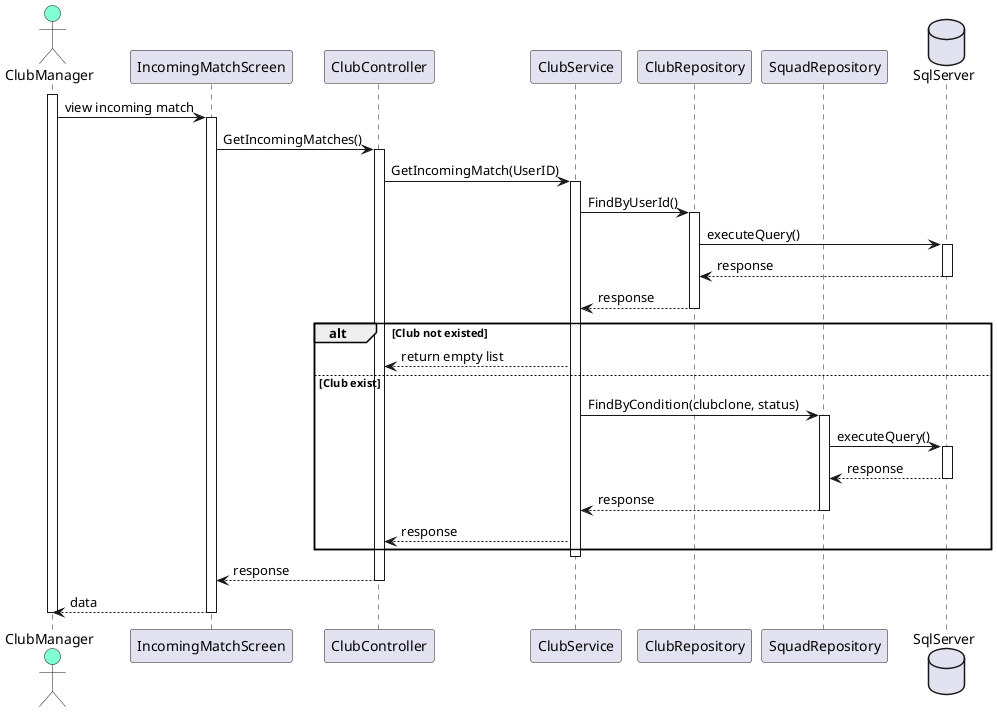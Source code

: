 @startuml View Player Information (Guest)
actor ClubManager #Aquamarine
participant IncomingMatchScreen
participant ClubController
participant ClubService
participant ClubRepository
participant SquadRepository
database SqlServer

activate ClubManager
    ClubManager -> IncomingMatchScreen: view incoming match
    activate IncomingMatchScreen
        IncomingMatchScreen -> ClubController: GetIncomingMatches()
        activate ClubController
            ClubController -> ClubService: GetIncomingMatch(UserID)
            activate ClubService
                ClubService -> ClubRepository: FindByUserId()
                activate ClubRepository
                    ClubRepository -> SqlServer: executeQuery()
                    activate SqlServer
                        SqlServer --> ClubRepository: response
                    deactivate SqlServer
                    ClubRepository --> ClubService: response
                deactivate ClubRepository
                alt Club not existed
                    ClubService --> ClubController: return empty list
                else Club exist 
                    ClubService -> SquadRepository: FindByCondition(clubclone, status)
                    activate SquadRepository
                        SquadRepository -> SqlServer: executeQuery()
                        activate SqlServer
                            SqlServer --> SquadRepository: response
                        deactivate SqlServer
                        SquadRepository --> ClubService: response
                    deactivate SquadRepository
                    ClubService --> ClubController: response
                end
            deactivate ClubService
            ClubController --> IncomingMatchScreen: response
        deactivate ClubController
        IncomingMatchScreen --> ClubManager: data
    deactivate IncomingMatchScreen
deactivate ClubManager
@enduml